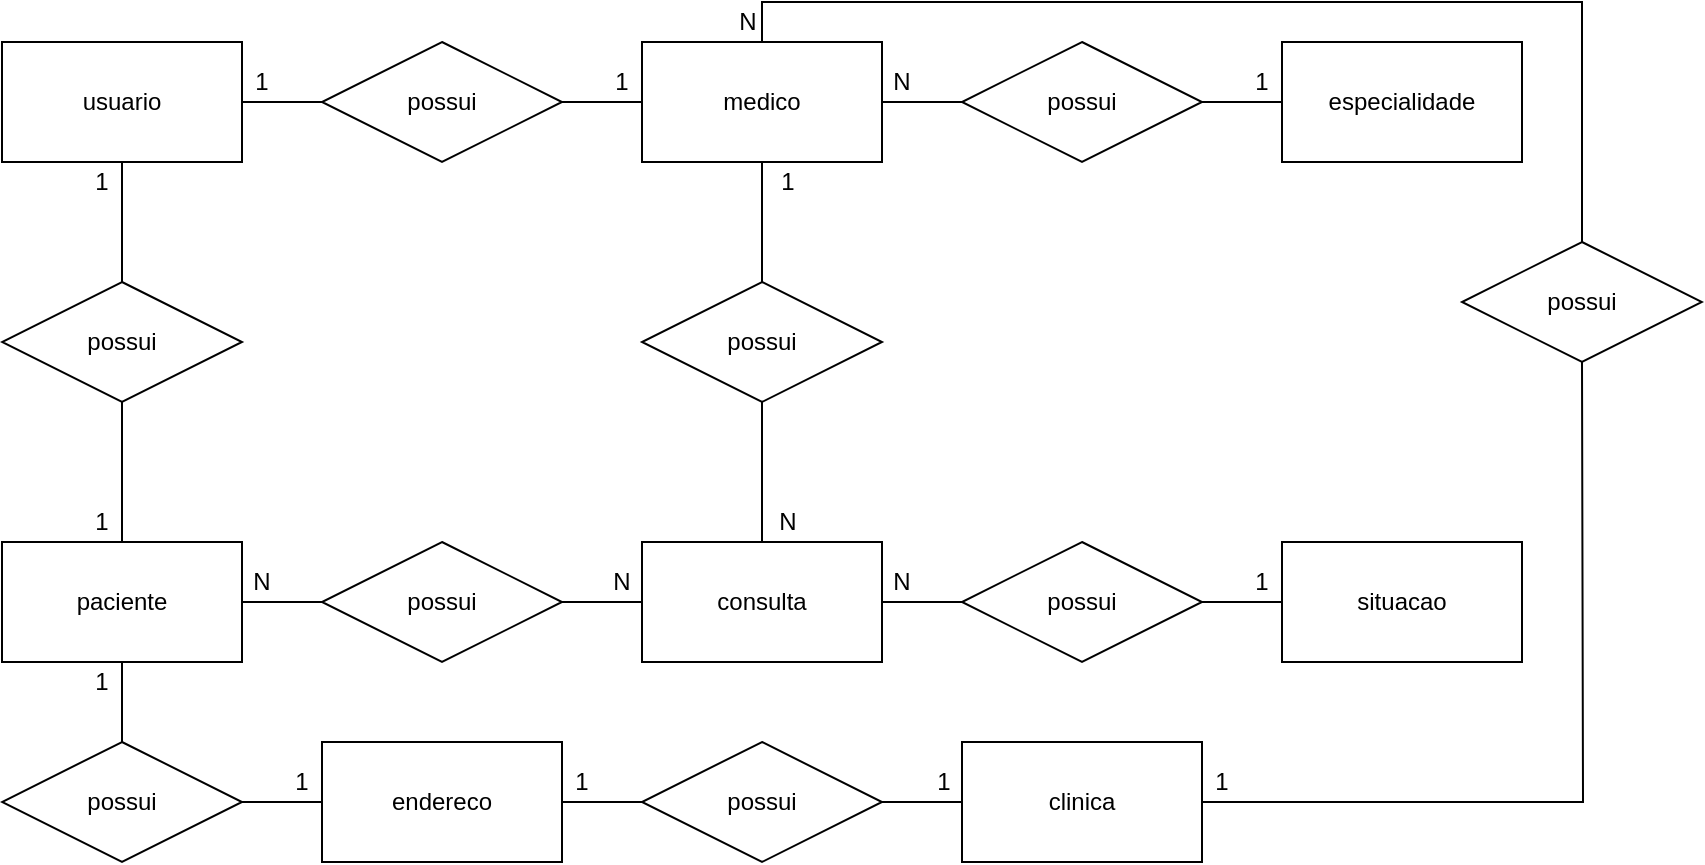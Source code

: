 <mxfile version="14.9.8" type="device" pages="2"><diagram id="BdHRt8tiqaSq82z8OTtS" name="Conceitual"><mxGraphModel dx="1221" dy="681" grid="1" gridSize="10" guides="1" tooltips="1" connect="1" arrows="1" fold="1" page="1" pageScale="1" pageWidth="827" pageHeight="1169" math="0" shadow="0"><root><mxCell id="0"/><mxCell id="1" parent="0"/><mxCell id="nznmv7a3HYl5g6rmiwbS-4" style="edgeStyle=orthogonalEdgeStyle;rounded=0;orthogonalLoop=1;jettySize=auto;html=1;endArrow=none;endFill=0;" parent="1" source="nznmv7a3HYl5g6rmiwbS-1" target="nznmv7a3HYl5g6rmiwbS-2" edge="1"><mxGeometry relative="1" as="geometry"/></mxCell><mxCell id="HreTw3lYJ0Kv7qLAwP5N-6" style="edgeStyle=orthogonalEdgeStyle;rounded=0;orthogonalLoop=1;jettySize=auto;html=1;endArrow=none;endFill=0;" edge="1" parent="1" source="nznmv7a3HYl5g6rmiwbS-1" target="HreTw3lYJ0Kv7qLAwP5N-4"><mxGeometry relative="1" as="geometry"/></mxCell><mxCell id="nznmv7a3HYl5g6rmiwbS-1" value="usuario" style="rounded=0;whiteSpace=wrap;html=1;" parent="1" vertex="1"><mxGeometry x="40" y="110" width="120" height="60" as="geometry"/></mxCell><mxCell id="nznmv7a3HYl5g6rmiwbS-5" style="edgeStyle=orthogonalEdgeStyle;rounded=0;orthogonalLoop=1;jettySize=auto;html=1;endArrow=none;endFill=0;" parent="1" source="nznmv7a3HYl5g6rmiwbS-2" target="nznmv7a3HYl5g6rmiwbS-3" edge="1"><mxGeometry relative="1" as="geometry"><Array as="points"><mxPoint x="100" y="390"/></Array></mxGeometry></mxCell><mxCell id="nznmv7a3HYl5g6rmiwbS-2" value="possui" style="shape=rhombus;perimeter=rhombusPerimeter;whiteSpace=wrap;html=1;align=center;" parent="1" vertex="1"><mxGeometry x="40" y="230" width="120" height="60" as="geometry"/></mxCell><mxCell id="HreTw3lYJ0Kv7qLAwP5N-9" style="edgeStyle=orthogonalEdgeStyle;rounded=0;orthogonalLoop=1;jettySize=auto;html=1;endArrow=none;endFill=0;" edge="1" parent="1" source="nznmv7a3HYl5g6rmiwbS-3" target="HreTw3lYJ0Kv7qLAwP5N-7"><mxGeometry relative="1" as="geometry"/></mxCell><mxCell id="HreTw3lYJ0Kv7qLAwP5N-16" style="edgeStyle=orthogonalEdgeStyle;rounded=0;orthogonalLoop=1;jettySize=auto;html=1;endArrow=none;endFill=0;" edge="1" parent="1" source="nznmv7a3HYl5g6rmiwbS-3" target="HreTw3lYJ0Kv7qLAwP5N-15"><mxGeometry relative="1" as="geometry"/></mxCell><mxCell id="nznmv7a3HYl5g6rmiwbS-3" value="&lt;font style=&quot;vertical-align: inherit&quot;&gt;&lt;font style=&quot;vertical-align: inherit&quot;&gt;paciente&lt;/font&gt;&lt;/font&gt;" style="rounded=0;whiteSpace=wrap;html=1;" parent="1" vertex="1"><mxGeometry x="40" y="360" width="120" height="60" as="geometry"/></mxCell><mxCell id="HreTw3lYJ0Kv7qLAwP5N-3" style="edgeStyle=orthogonalEdgeStyle;rounded=0;orthogonalLoop=1;jettySize=auto;html=1;endArrow=none;endFill=0;" edge="1" source="HreTw3lYJ0Kv7qLAwP5N-4" target="HreTw3lYJ0Kv7qLAwP5N-5" parent="1"><mxGeometry relative="1" as="geometry"/></mxCell><mxCell id="HreTw3lYJ0Kv7qLAwP5N-4" value="possui" style="shape=rhombus;perimeter=rhombusPerimeter;whiteSpace=wrap;html=1;align=center;" vertex="1" parent="1"><mxGeometry x="200" y="110" width="120" height="60" as="geometry"/></mxCell><mxCell id="HreTw3lYJ0Kv7qLAwP5N-21" style="edgeStyle=orthogonalEdgeStyle;rounded=0;orthogonalLoop=1;jettySize=auto;html=1;exitX=1;exitY=0.5;exitDx=0;exitDy=0;endArrow=none;endFill=0;" edge="1" parent="1" source="HreTw3lYJ0Kv7qLAwP5N-5" target="HreTw3lYJ0Kv7qLAwP5N-19"><mxGeometry relative="1" as="geometry"/></mxCell><mxCell id="HreTw3lYJ0Kv7qLAwP5N-27" style="edgeStyle=orthogonalEdgeStyle;rounded=0;orthogonalLoop=1;jettySize=auto;html=1;endArrow=none;endFill=0;" edge="1" parent="1" source="HreTw3lYJ0Kv7qLAwP5N-5" target="HreTw3lYJ0Kv7qLAwP5N-26"><mxGeometry relative="1" as="geometry"/></mxCell><mxCell id="HreTw3lYJ0Kv7qLAwP5N-5" value="&lt;font style=&quot;vertical-align: inherit&quot;&gt;&lt;font style=&quot;vertical-align: inherit&quot;&gt;&lt;font style=&quot;vertical-align: inherit&quot;&gt;&lt;font style=&quot;vertical-align: inherit&quot;&gt;medico&lt;/font&gt;&lt;/font&gt;&lt;/font&gt;&lt;/font&gt;" style="rounded=0;whiteSpace=wrap;html=1;" vertex="1" parent="1"><mxGeometry x="360" y="110" width="120" height="60" as="geometry"/></mxCell><mxCell id="HreTw3lYJ0Kv7qLAwP5N-33" style="edgeStyle=orthogonalEdgeStyle;rounded=0;orthogonalLoop=1;jettySize=auto;html=1;endArrow=none;endFill=0;" edge="1" parent="1" source="HreTw3lYJ0Kv7qLAwP5N-7" target="HreTw3lYJ0Kv7qLAwP5N-8"><mxGeometry relative="1" as="geometry"/></mxCell><mxCell id="HreTw3lYJ0Kv7qLAwP5N-7" value="possui" style="shape=rhombus;perimeter=rhombusPerimeter;whiteSpace=wrap;html=1;align=center;" vertex="1" parent="1"><mxGeometry x="40" y="460" width="120" height="60" as="geometry"/></mxCell><mxCell id="HreTw3lYJ0Kv7qLAwP5N-14" style="edgeStyle=orthogonalEdgeStyle;rounded=0;orthogonalLoop=1;jettySize=auto;html=1;entryX=0.5;entryY=0;entryDx=0;entryDy=0;endArrow=none;endFill=0;" edge="1" parent="1" source="HreTw3lYJ0Kv7qLAwP5N-8" target="HreTw3lYJ0Kv7qLAwP5N-12"><mxGeometry relative="1" as="geometry"><Array as="points"><mxPoint x="420" y="490"/></Array></mxGeometry></mxCell><mxCell id="HreTw3lYJ0Kv7qLAwP5N-8" value="&lt;font style=&quot;vertical-align: inherit&quot;&gt;&lt;font style=&quot;vertical-align: inherit&quot;&gt;&lt;font style=&quot;vertical-align: inherit&quot;&gt;&lt;font style=&quot;vertical-align: inherit&quot;&gt;endereco&lt;/font&gt;&lt;/font&gt;&lt;/font&gt;&lt;/font&gt;" style="rounded=0;whiteSpace=wrap;html=1;" vertex="1" parent="1"><mxGeometry x="200" y="460" width="120" height="60" as="geometry"/></mxCell><mxCell id="HreTw3lYJ0Kv7qLAwP5N-34" style="edgeStyle=orthogonalEdgeStyle;rounded=0;orthogonalLoop=1;jettySize=auto;html=1;endArrow=none;endFill=0;" edge="1" parent="1" source="HreTw3lYJ0Kv7qLAwP5N-12" target="HreTw3lYJ0Kv7qLAwP5N-13"><mxGeometry relative="1" as="geometry"/></mxCell><mxCell id="HreTw3lYJ0Kv7qLAwP5N-12" value="possui" style="shape=rhombus;perimeter=rhombusPerimeter;whiteSpace=wrap;html=1;align=center;" vertex="1" parent="1"><mxGeometry x="360" y="460" width="120" height="60" as="geometry"/></mxCell><mxCell id="HreTw3lYJ0Kv7qLAwP5N-35" style="edgeStyle=orthogonalEdgeStyle;rounded=0;orthogonalLoop=1;jettySize=auto;html=1;endArrow=none;endFill=0;" edge="1" parent="1" source="HreTw3lYJ0Kv7qLAwP5N-13"><mxGeometry relative="1" as="geometry"><mxPoint x="830" y="270" as="targetPoint"/></mxGeometry></mxCell><mxCell id="HreTw3lYJ0Kv7qLAwP5N-13" value="&lt;font style=&quot;vertical-align: inherit&quot;&gt;&lt;font style=&quot;vertical-align: inherit&quot;&gt;&lt;font style=&quot;vertical-align: inherit&quot;&gt;&lt;font style=&quot;vertical-align: inherit&quot;&gt;&lt;font style=&quot;vertical-align: inherit&quot;&gt;&lt;font style=&quot;vertical-align: inherit&quot;&gt;clinica&lt;/font&gt;&lt;/font&gt;&lt;/font&gt;&lt;/font&gt;&lt;/font&gt;&lt;/font&gt;" style="rounded=0;whiteSpace=wrap;html=1;" vertex="1" parent="1"><mxGeometry x="520" y="460" width="120" height="60" as="geometry"/></mxCell><mxCell id="HreTw3lYJ0Kv7qLAwP5N-18" style="edgeStyle=orthogonalEdgeStyle;rounded=0;orthogonalLoop=1;jettySize=auto;html=1;endArrow=none;endFill=0;" edge="1" parent="1" source="HreTw3lYJ0Kv7qLAwP5N-15" target="HreTw3lYJ0Kv7qLAwP5N-17"><mxGeometry relative="1" as="geometry"/></mxCell><mxCell id="HreTw3lYJ0Kv7qLAwP5N-15" value="possui" style="shape=rhombus;perimeter=rhombusPerimeter;whiteSpace=wrap;html=1;align=center;" vertex="1" parent="1"><mxGeometry x="200" y="360" width="120" height="60" as="geometry"/></mxCell><mxCell id="HreTw3lYJ0Kv7qLAwP5N-31" style="edgeStyle=orthogonalEdgeStyle;rounded=0;orthogonalLoop=1;jettySize=auto;html=1;endArrow=none;endFill=0;" edge="1" parent="1" source="HreTw3lYJ0Kv7qLAwP5N-17" target="HreTw3lYJ0Kv7qLAwP5N-29"><mxGeometry relative="1" as="geometry"/></mxCell><mxCell id="HreTw3lYJ0Kv7qLAwP5N-17" value="&lt;font style=&quot;vertical-align: inherit&quot;&gt;&lt;font style=&quot;vertical-align: inherit&quot;&gt;&lt;font style=&quot;vertical-align: inherit&quot;&gt;&lt;font style=&quot;vertical-align: inherit&quot;&gt;consulta&lt;/font&gt;&lt;/font&gt;&lt;/font&gt;&lt;/font&gt;" style="rounded=0;whiteSpace=wrap;html=1;" vertex="1" parent="1"><mxGeometry x="360" y="360" width="120" height="60" as="geometry"/></mxCell><mxCell id="HreTw3lYJ0Kv7qLAwP5N-22" style="edgeStyle=orthogonalEdgeStyle;rounded=0;orthogonalLoop=1;jettySize=auto;html=1;endArrow=none;endFill=0;" edge="1" parent="1" source="HreTw3lYJ0Kv7qLAwP5N-19" target="HreTw3lYJ0Kv7qLAwP5N-20"><mxGeometry relative="1" as="geometry"/></mxCell><mxCell id="HreTw3lYJ0Kv7qLAwP5N-19" value="possui" style="shape=rhombus;perimeter=rhombusPerimeter;whiteSpace=wrap;html=1;align=center;" vertex="1" parent="1"><mxGeometry x="520" y="110" width="120" height="60" as="geometry"/></mxCell><mxCell id="HreTw3lYJ0Kv7qLAwP5N-20" value="&lt;font style=&quot;vertical-align: inherit&quot;&gt;&lt;font style=&quot;vertical-align: inherit&quot;&gt;&lt;font style=&quot;vertical-align: inherit&quot;&gt;&lt;font style=&quot;vertical-align: inherit&quot;&gt;especialidade&lt;/font&gt;&lt;/font&gt;&lt;/font&gt;&lt;/font&gt;" style="rounded=0;whiteSpace=wrap;html=1;" vertex="1" parent="1"><mxGeometry x="680" y="110" width="120" height="60" as="geometry"/></mxCell><mxCell id="HreTw3lYJ0Kv7qLAwP5N-28" style="edgeStyle=orthogonalEdgeStyle;rounded=0;orthogonalLoop=1;jettySize=auto;html=1;endArrow=none;endFill=0;" edge="1" parent="1" source="HreTw3lYJ0Kv7qLAwP5N-26" target="HreTw3lYJ0Kv7qLAwP5N-17"><mxGeometry relative="1" as="geometry"/></mxCell><mxCell id="HreTw3lYJ0Kv7qLAwP5N-26" value="possui" style="shape=rhombus;perimeter=rhombusPerimeter;whiteSpace=wrap;html=1;align=center;" vertex="1" parent="1"><mxGeometry x="360" y="230" width="120" height="60" as="geometry"/></mxCell><mxCell id="HreTw3lYJ0Kv7qLAwP5N-32" style="edgeStyle=orthogonalEdgeStyle;rounded=0;orthogonalLoop=1;jettySize=auto;html=1;endArrow=none;endFill=0;" edge="1" parent="1" source="HreTw3lYJ0Kv7qLAwP5N-29" target="HreTw3lYJ0Kv7qLAwP5N-30"><mxGeometry relative="1" as="geometry"/></mxCell><mxCell id="HreTw3lYJ0Kv7qLAwP5N-29" value="possui" style="shape=rhombus;perimeter=rhombusPerimeter;whiteSpace=wrap;html=1;align=center;" vertex="1" parent="1"><mxGeometry x="520" y="360" width="120" height="60" as="geometry"/></mxCell><mxCell id="HreTw3lYJ0Kv7qLAwP5N-30" value="&lt;font style=&quot;vertical-align: inherit&quot;&gt;&lt;font style=&quot;vertical-align: inherit&quot;&gt;&lt;font style=&quot;vertical-align: inherit&quot;&gt;&lt;font style=&quot;vertical-align: inherit&quot;&gt;situacao&lt;/font&gt;&lt;/font&gt;&lt;/font&gt;&lt;/font&gt;" style="rounded=0;whiteSpace=wrap;html=1;" vertex="1" parent="1"><mxGeometry x="680" y="360" width="120" height="60" as="geometry"/></mxCell><mxCell id="HreTw3lYJ0Kv7qLAwP5N-37" style="edgeStyle=orthogonalEdgeStyle;rounded=0;orthogonalLoop=1;jettySize=auto;html=1;entryX=0.5;entryY=0;entryDx=0;entryDy=0;endArrow=none;endFill=0;" edge="1" parent="1" source="HreTw3lYJ0Kv7qLAwP5N-36" target="HreTw3lYJ0Kv7qLAwP5N-5"><mxGeometry relative="1" as="geometry"><Array as="points"><mxPoint x="830" y="90"/><mxPoint x="420" y="90"/></Array></mxGeometry></mxCell><mxCell id="HreTw3lYJ0Kv7qLAwP5N-36" value="possui" style="shape=rhombus;perimeter=rhombusPerimeter;whiteSpace=wrap;html=1;align=center;" vertex="1" parent="1"><mxGeometry x="770" y="210" width="120" height="60" as="geometry"/></mxCell><mxCell id="Y9JZSXuCZHhITZJwtHv--1" value="1" style="text;html=1;strokeColor=none;fillColor=none;align=center;verticalAlign=middle;whiteSpace=wrap;rounded=0;" vertex="1" parent="1"><mxGeometry x="150" y="120" width="40" height="20" as="geometry"/></mxCell><mxCell id="Y9JZSXuCZHhITZJwtHv--2" value="1" style="text;html=1;strokeColor=none;fillColor=none;align=center;verticalAlign=middle;whiteSpace=wrap;rounded=0;" vertex="1" parent="1"><mxGeometry x="330" y="120" width="40" height="20" as="geometry"/></mxCell><mxCell id="Y9JZSXuCZHhITZJwtHv--3" value="1" style="text;html=1;strokeColor=none;fillColor=none;align=center;verticalAlign=middle;whiteSpace=wrap;rounded=0;" vertex="1" parent="1"><mxGeometry x="70" y="170" width="40" height="20" as="geometry"/></mxCell><mxCell id="Y9JZSXuCZHhITZJwtHv--4" value="1" style="text;html=1;strokeColor=none;fillColor=none;align=center;verticalAlign=middle;whiteSpace=wrap;rounded=0;" vertex="1" parent="1"><mxGeometry x="70" y="340" width="40" height="20" as="geometry"/></mxCell><mxCell id="Y9JZSXuCZHhITZJwtHv--5" value="1" style="text;html=1;strokeColor=none;fillColor=none;align=center;verticalAlign=middle;whiteSpace=wrap;rounded=0;" vertex="1" parent="1"><mxGeometry x="70" y="420" width="40" height="20" as="geometry"/></mxCell><mxCell id="Y9JZSXuCZHhITZJwtHv--6" value="1" style="text;html=1;strokeColor=none;fillColor=none;align=center;verticalAlign=middle;whiteSpace=wrap;rounded=0;" vertex="1" parent="1"><mxGeometry x="170" y="470" width="40" height="20" as="geometry"/></mxCell><mxCell id="Y9JZSXuCZHhITZJwtHv--7" value="1" style="text;html=1;strokeColor=none;fillColor=none;align=center;verticalAlign=middle;whiteSpace=wrap;rounded=0;" vertex="1" parent="1"><mxGeometry x="491" y="470" width="40" height="20" as="geometry"/></mxCell><mxCell id="Y9JZSXuCZHhITZJwtHv--8" value="N" style="text;html=1;strokeColor=none;fillColor=none;align=center;verticalAlign=middle;whiteSpace=wrap;rounded=0;" vertex="1" parent="1"><mxGeometry x="150" y="370" width="40" height="20" as="geometry"/></mxCell><mxCell id="Y9JZSXuCZHhITZJwtHv--10" value="N" style="text;html=1;strokeColor=none;fillColor=none;align=center;verticalAlign=middle;whiteSpace=wrap;rounded=0;" vertex="1" parent="1"><mxGeometry x="330" y="370" width="40" height="20" as="geometry"/></mxCell><mxCell id="Y9JZSXuCZHhITZJwtHv--11" value="N" style="text;html=1;strokeColor=none;fillColor=none;align=center;verticalAlign=middle;whiteSpace=wrap;rounded=0;" vertex="1" parent="1"><mxGeometry x="470" y="370" width="40" height="20" as="geometry"/></mxCell><mxCell id="Y9JZSXuCZHhITZJwtHv--12" value="1" style="text;html=1;strokeColor=none;fillColor=none;align=center;verticalAlign=middle;whiteSpace=wrap;rounded=0;" vertex="1" parent="1"><mxGeometry x="650" y="370" width="40" height="20" as="geometry"/></mxCell><mxCell id="Y9JZSXuCZHhITZJwtHv--13" value="1" style="text;html=1;strokeColor=none;fillColor=none;align=center;verticalAlign=middle;whiteSpace=wrap;rounded=0;" vertex="1" parent="1"><mxGeometry x="310" y="470" width="40" height="20" as="geometry"/></mxCell><mxCell id="Y9JZSXuCZHhITZJwtHv--14" value="N" style="text;html=1;strokeColor=none;fillColor=none;align=center;verticalAlign=middle;whiteSpace=wrap;rounded=0;" vertex="1" parent="1"><mxGeometry x="413" y="340" width="40" height="20" as="geometry"/></mxCell><mxCell id="Y9JZSXuCZHhITZJwtHv--15" value="1" style="text;html=1;strokeColor=none;fillColor=none;align=center;verticalAlign=middle;whiteSpace=wrap;rounded=0;" vertex="1" parent="1"><mxGeometry x="413" y="170" width="40" height="20" as="geometry"/></mxCell><mxCell id="Y9JZSXuCZHhITZJwtHv--16" value="1" style="text;html=1;strokeColor=none;fillColor=none;align=center;verticalAlign=middle;whiteSpace=wrap;rounded=0;" vertex="1" parent="1"><mxGeometry x="630" y="470" width="40" height="20" as="geometry"/></mxCell><mxCell id="Y9JZSXuCZHhITZJwtHv--17" value="N" style="text;html=1;strokeColor=none;fillColor=none;align=center;verticalAlign=middle;whiteSpace=wrap;rounded=0;" vertex="1" parent="1"><mxGeometry x="393" y="90" width="40" height="20" as="geometry"/></mxCell><mxCell id="Y9JZSXuCZHhITZJwtHv--18" value="N" style="text;html=1;strokeColor=none;fillColor=none;align=center;verticalAlign=middle;whiteSpace=wrap;rounded=0;" vertex="1" parent="1"><mxGeometry x="470" y="120" width="40" height="20" as="geometry"/></mxCell><mxCell id="Y9JZSXuCZHhITZJwtHv--19" value="1" style="text;html=1;strokeColor=none;fillColor=none;align=center;verticalAlign=middle;whiteSpace=wrap;rounded=0;" vertex="1" parent="1"><mxGeometry x="650" y="120" width="40" height="20" as="geometry"/></mxCell></root></mxGraphModel></diagram><diagram id="FwV74VoimgB7hTKNI-DD" name="Lógico"><mxGraphModel dx="1221" dy="681" grid="1" gridSize="10" guides="1" tooltips="1" connect="1" arrows="1" fold="1" page="1" pageScale="1" pageWidth="827" pageHeight="1169" math="0" shadow="0"><root><mxCell id="puYe__VD2ksTX38U7qo8-0"/><mxCell id="puYe__VD2ksTX38U7qo8-1" parent="puYe__VD2ksTX38U7qo8-0"/><mxCell id="puYe__VD2ksTX38U7qo8-2" value="TipoUsuario" style="shape=table;startSize=30;container=1;collapsible=1;childLayout=tableLayout;fixedRows=1;rowLines=0;fontStyle=1;align=center;resizeLast=1;" vertex="1" parent="puYe__VD2ksTX38U7qo8-1"><mxGeometry x="40" y="40" width="180" height="100" as="geometry"/></mxCell><mxCell id="puYe__VD2ksTX38U7qo8-3" value="" style="shape=partialRectangle;collapsible=0;dropTarget=0;pointerEvents=0;fillColor=none;top=0;left=0;bottom=1;right=0;points=[[0,0.5],[1,0.5]];portConstraint=eastwest;" vertex="1" parent="puYe__VD2ksTX38U7qo8-2"><mxGeometry y="30" width="180" height="30" as="geometry"/></mxCell><mxCell id="puYe__VD2ksTX38U7qo8-4" value="PK" style="shape=partialRectangle;connectable=0;fillColor=none;top=0;left=0;bottom=0;right=0;fontStyle=1;overflow=hidden;" vertex="1" parent="puYe__VD2ksTX38U7qo8-3"><mxGeometry width="30" height="30" as="geometry"/></mxCell><mxCell id="puYe__VD2ksTX38U7qo8-5" value="idTipoUsuario" style="shape=partialRectangle;connectable=0;fillColor=none;top=0;left=0;bottom=0;right=0;align=left;spacingLeft=6;fontStyle=5;overflow=hidden;" vertex="1" parent="puYe__VD2ksTX38U7qo8-3"><mxGeometry x="30" width="150" height="30" as="geometry"/></mxCell><mxCell id="puYe__VD2ksTX38U7qo8-6" value="" style="shape=partialRectangle;collapsible=0;dropTarget=0;pointerEvents=0;fillColor=none;top=0;left=0;bottom=0;right=0;points=[[0,0.5],[1,0.5]];portConstraint=eastwest;" vertex="1" parent="puYe__VD2ksTX38U7qo8-2"><mxGeometry y="60" width="180" height="30" as="geometry"/></mxCell><mxCell id="puYe__VD2ksTX38U7qo8-7" value="" style="shape=partialRectangle;connectable=0;fillColor=none;top=0;left=0;bottom=0;right=0;editable=1;overflow=hidden;" vertex="1" parent="puYe__VD2ksTX38U7qo8-6"><mxGeometry width="30" height="30" as="geometry"/></mxCell><mxCell id="puYe__VD2ksTX38U7qo8-8" value="nomeTipoUsuario" style="shape=partialRectangle;connectable=0;fillColor=none;top=0;left=0;bottom=0;right=0;align=left;spacingLeft=6;overflow=hidden;" vertex="1" parent="puYe__VD2ksTX38U7qo8-6"><mxGeometry x="30" width="150" height="30" as="geometry"/></mxCell><mxCell id="puYe__VD2ksTX38U7qo8-15" value="Usuario" style="shape=table;startSize=30;container=1;collapsible=1;childLayout=tableLayout;fixedRows=1;rowLines=0;fontStyle=1;align=center;resizeLast=1;" vertex="1" parent="puYe__VD2ksTX38U7qo8-1"><mxGeometry x="40" y="180" width="180" height="190" as="geometry"/></mxCell><mxCell id="puYe__VD2ksTX38U7qo8-16" value="" style="shape=partialRectangle;collapsible=0;dropTarget=0;pointerEvents=0;fillColor=none;top=0;left=0;bottom=0;right=0;points=[[0,0.5],[1,0.5]];portConstraint=eastwest;" vertex="1" parent="puYe__VD2ksTX38U7qo8-15"><mxGeometry y="30" width="180" height="30" as="geometry"/></mxCell><mxCell id="puYe__VD2ksTX38U7qo8-17" value="PK" style="shape=partialRectangle;connectable=0;fillColor=none;top=0;left=0;bottom=0;right=0;fontStyle=1;overflow=hidden;" vertex="1" parent="puYe__VD2ksTX38U7qo8-16"><mxGeometry width="60" height="30" as="geometry"/></mxCell><mxCell id="puYe__VD2ksTX38U7qo8-18" value="idUsuario" style="shape=partialRectangle;connectable=0;fillColor=none;top=0;left=0;bottom=0;right=0;align=left;spacingLeft=6;fontStyle=5;overflow=hidden;" vertex="1" parent="puYe__VD2ksTX38U7qo8-16"><mxGeometry x="60" width="120" height="30" as="geometry"/></mxCell><mxCell id="puYe__VD2ksTX38U7qo8-19" value="" style="shape=partialRectangle;collapsible=0;dropTarget=0;pointerEvents=0;fillColor=none;top=0;left=0;bottom=1;right=0;points=[[0,0.5],[1,0.5]];portConstraint=eastwest;" vertex="1" parent="puYe__VD2ksTX38U7qo8-15"><mxGeometry y="60" width="180" height="30" as="geometry"/></mxCell><mxCell id="puYe__VD2ksTX38U7qo8-20" value="FK" style="shape=partialRectangle;connectable=0;fillColor=none;top=0;left=0;bottom=0;right=0;fontStyle=1;overflow=hidden;" vertex="1" parent="puYe__VD2ksTX38U7qo8-19"><mxGeometry width="60" height="30" as="geometry"/></mxCell><mxCell id="puYe__VD2ksTX38U7qo8-21" value="idTipoUsuario" style="shape=partialRectangle;connectable=0;fillColor=none;top=0;left=0;bottom=0;right=0;align=left;spacingLeft=6;fontStyle=5;overflow=hidden;" vertex="1" parent="puYe__VD2ksTX38U7qo8-19"><mxGeometry x="60" width="120" height="30" as="geometry"/></mxCell><mxCell id="H1bVVuaoWGupbliPtdno-0" value="" style="shape=partialRectangle;collapsible=0;dropTarget=0;pointerEvents=0;fillColor=none;top=0;left=0;bottom=0;right=0;points=[[0,0.5],[1,0.5]];portConstraint=eastwest;" vertex="1" parent="puYe__VD2ksTX38U7qo8-15"><mxGeometry y="90" width="180" height="30" as="geometry"/></mxCell><mxCell id="H1bVVuaoWGupbliPtdno-1" value="" style="shape=partialRectangle;connectable=0;fillColor=none;top=0;left=0;bottom=0;right=0;editable=1;overflow=hidden;" vertex="1" parent="H1bVVuaoWGupbliPtdno-0"><mxGeometry width="60" height="30" as="geometry"/></mxCell><mxCell id="H1bVVuaoWGupbliPtdno-2" value="nomeUsuario" style="shape=partialRectangle;connectable=0;fillColor=none;top=0;left=0;bottom=0;right=0;align=left;spacingLeft=6;overflow=hidden;" vertex="1" parent="H1bVVuaoWGupbliPtdno-0"><mxGeometry x="60" width="120" height="30" as="geometry"/></mxCell><mxCell id="puYe__VD2ksTX38U7qo8-22" value="" style="shape=partialRectangle;collapsible=0;dropTarget=0;pointerEvents=0;fillColor=none;top=0;left=0;bottom=0;right=0;points=[[0,0.5],[1,0.5]];portConstraint=eastwest;" vertex="1" parent="puYe__VD2ksTX38U7qo8-15"><mxGeometry y="120" width="180" height="30" as="geometry"/></mxCell><mxCell id="puYe__VD2ksTX38U7qo8-23" value="" style="shape=partialRectangle;connectable=0;fillColor=none;top=0;left=0;bottom=0;right=0;editable=1;overflow=hidden;" vertex="1" parent="puYe__VD2ksTX38U7qo8-22"><mxGeometry width="60" height="30" as="geometry"/></mxCell><mxCell id="puYe__VD2ksTX38U7qo8-24" value="email" style="shape=partialRectangle;connectable=0;fillColor=none;top=0;left=0;bottom=0;right=0;align=left;spacingLeft=6;overflow=hidden;" vertex="1" parent="puYe__VD2ksTX38U7qo8-22"><mxGeometry x="60" width="120" height="30" as="geometry"/></mxCell><mxCell id="puYe__VD2ksTX38U7qo8-25" value="" style="shape=partialRectangle;collapsible=0;dropTarget=0;pointerEvents=0;fillColor=none;top=0;left=0;bottom=0;right=0;points=[[0,0.5],[1,0.5]];portConstraint=eastwest;" vertex="1" parent="puYe__VD2ksTX38U7qo8-15"><mxGeometry y="150" width="180" height="30" as="geometry"/></mxCell><mxCell id="puYe__VD2ksTX38U7qo8-26" value="" style="shape=partialRectangle;connectable=0;fillColor=none;top=0;left=0;bottom=0;right=0;editable=1;overflow=hidden;" vertex="1" parent="puYe__VD2ksTX38U7qo8-25"><mxGeometry width="60" height="30" as="geometry"/></mxCell><mxCell id="puYe__VD2ksTX38U7qo8-27" value="senha" style="shape=partialRectangle;connectable=0;fillColor=none;top=0;left=0;bottom=0;right=0;align=left;spacingLeft=6;overflow=hidden;" vertex="1" parent="puYe__VD2ksTX38U7qo8-25"><mxGeometry x="60" width="120" height="30" as="geometry"/></mxCell><mxCell id="puYe__VD2ksTX38U7qo8-28" value="Paciente" style="shape=table;startSize=30;container=1;collapsible=1;childLayout=tableLayout;fixedRows=1;rowLines=0;fontStyle=1;align=center;resizeLast=1;" vertex="1" parent="puYe__VD2ksTX38U7qo8-1"><mxGeometry x="40" y="380" width="180" height="280" as="geometry"/></mxCell><mxCell id="puYe__VD2ksTX38U7qo8-29" value="" style="shape=partialRectangle;collapsible=0;dropTarget=0;pointerEvents=0;fillColor=none;top=0;left=0;bottom=0;right=0;points=[[0,0.5],[1,0.5]];portConstraint=eastwest;" vertex="1" parent="puYe__VD2ksTX38U7qo8-28"><mxGeometry y="30" width="180" height="30" as="geometry"/></mxCell><mxCell id="puYe__VD2ksTX38U7qo8-30" value="PK" style="shape=partialRectangle;connectable=0;fillColor=none;top=0;left=0;bottom=0;right=0;fontStyle=1;overflow=hidden;" vertex="1" parent="puYe__VD2ksTX38U7qo8-29"><mxGeometry width="60" height="30" as="geometry"/></mxCell><mxCell id="puYe__VD2ksTX38U7qo8-31" value="idPaciente" style="shape=partialRectangle;connectable=0;fillColor=none;top=0;left=0;bottom=0;right=0;align=left;spacingLeft=6;fontStyle=5;overflow=hidden;" vertex="1" parent="puYe__VD2ksTX38U7qo8-29"><mxGeometry x="60" width="120" height="30" as="geometry"/></mxCell><mxCell id="3RMGaqv9KNQ34c_6noq7-11" value="" style="shape=partialRectangle;collapsible=0;dropTarget=0;pointerEvents=0;fillColor=none;top=0;left=0;bottom=0;right=0;points=[[0,0.5],[1,0.5]];portConstraint=eastwest;" vertex="1" parent="puYe__VD2ksTX38U7qo8-28"><mxGeometry y="60" width="180" height="30" as="geometry"/></mxCell><mxCell id="3RMGaqv9KNQ34c_6noq7-12" value="FK" style="shape=partialRectangle;connectable=0;fillColor=none;top=0;left=0;bottom=0;right=0;fontStyle=1;overflow=hidden;" vertex="1" parent="3RMGaqv9KNQ34c_6noq7-11"><mxGeometry width="60" height="30" as="geometry"/></mxCell><mxCell id="3RMGaqv9KNQ34c_6noq7-13" value="idUsuario" style="shape=partialRectangle;connectable=0;fillColor=none;top=0;left=0;bottom=0;right=0;align=left;spacingLeft=6;fontStyle=5;overflow=hidden;" vertex="1" parent="3RMGaqv9KNQ34c_6noq7-11"><mxGeometry x="60" width="120" height="30" as="geometry"/></mxCell><mxCell id="puYe__VD2ksTX38U7qo8-32" value="" style="shape=partialRectangle;collapsible=0;dropTarget=0;pointerEvents=0;fillColor=none;top=0;left=0;bottom=1;right=0;points=[[0,0.5],[1,0.5]];portConstraint=eastwest;" vertex="1" parent="puYe__VD2ksTX38U7qo8-28"><mxGeometry y="90" width="180" height="30" as="geometry"/></mxCell><mxCell id="puYe__VD2ksTX38U7qo8-33" value="FK" style="shape=partialRectangle;connectable=0;fillColor=none;top=0;left=0;bottom=0;right=0;fontStyle=1;overflow=hidden;" vertex="1" parent="puYe__VD2ksTX38U7qo8-32"><mxGeometry width="60" height="30" as="geometry"/></mxCell><mxCell id="puYe__VD2ksTX38U7qo8-34" value="idEndereco" style="shape=partialRectangle;connectable=0;fillColor=none;top=0;left=0;bottom=0;right=0;align=left;spacingLeft=6;fontStyle=5;overflow=hidden;" vertex="1" parent="puYe__VD2ksTX38U7qo8-32"><mxGeometry x="60" width="120" height="30" as="geometry"/></mxCell><mxCell id="puYe__VD2ksTX38U7qo8-35" value="" style="shape=partialRectangle;collapsible=0;dropTarget=0;pointerEvents=0;fillColor=none;top=0;left=0;bottom=0;right=0;points=[[0,0.5],[1,0.5]];portConstraint=eastwest;" vertex="1" parent="puYe__VD2ksTX38U7qo8-28"><mxGeometry y="120" width="180" height="30" as="geometry"/></mxCell><mxCell id="puYe__VD2ksTX38U7qo8-36" value="" style="shape=partialRectangle;connectable=0;fillColor=none;top=0;left=0;bottom=0;right=0;editable=1;overflow=hidden;" vertex="1" parent="puYe__VD2ksTX38U7qo8-35"><mxGeometry width="60" height="30" as="geometry"/></mxCell><mxCell id="puYe__VD2ksTX38U7qo8-37" value="nomePaciente" style="shape=partialRectangle;connectable=0;fillColor=none;top=0;left=0;bottom=0;right=0;align=left;spacingLeft=6;overflow=hidden;" vertex="1" parent="puYe__VD2ksTX38U7qo8-35"><mxGeometry x="60" width="120" height="30" as="geometry"/></mxCell><mxCell id="puYe__VD2ksTX38U7qo8-38" value="" style="shape=partialRectangle;collapsible=0;dropTarget=0;pointerEvents=0;fillColor=none;top=0;left=0;bottom=0;right=0;points=[[0,0.5],[1,0.5]];portConstraint=eastwest;" vertex="1" parent="puYe__VD2ksTX38U7qo8-28"><mxGeometry y="150" width="180" height="30" as="geometry"/></mxCell><mxCell id="puYe__VD2ksTX38U7qo8-39" value="" style="shape=partialRectangle;connectable=0;fillColor=none;top=0;left=0;bottom=0;right=0;editable=1;overflow=hidden;" vertex="1" parent="puYe__VD2ksTX38U7qo8-38"><mxGeometry width="60" height="30" as="geometry"/></mxCell><mxCell id="puYe__VD2ksTX38U7qo8-40" value="dataNasciemento" style="shape=partialRectangle;connectable=0;fillColor=none;top=0;left=0;bottom=0;right=0;align=left;spacingLeft=6;overflow=hidden;" vertex="1" parent="puYe__VD2ksTX38U7qo8-38"><mxGeometry x="60" width="120" height="30" as="geometry"/></mxCell><mxCell id="3RMGaqv9KNQ34c_6noq7-15" value="" style="shape=partialRectangle;collapsible=0;dropTarget=0;pointerEvents=0;fillColor=none;top=0;left=0;bottom=0;right=0;points=[[0,0.5],[1,0.5]];portConstraint=eastwest;" vertex="1" parent="puYe__VD2ksTX38U7qo8-28"><mxGeometry y="180" width="180" height="30" as="geometry"/></mxCell><mxCell id="3RMGaqv9KNQ34c_6noq7-16" value="" style="shape=partialRectangle;connectable=0;fillColor=none;top=0;left=0;bottom=0;right=0;editable=1;overflow=hidden;" vertex="1" parent="3RMGaqv9KNQ34c_6noq7-15"><mxGeometry width="60" height="30" as="geometry"/></mxCell><mxCell id="3RMGaqv9KNQ34c_6noq7-17" value="telefone" style="shape=partialRectangle;connectable=0;fillColor=none;top=0;left=0;bottom=0;right=0;align=left;spacingLeft=6;overflow=hidden;" vertex="1" parent="3RMGaqv9KNQ34c_6noq7-15"><mxGeometry x="60" width="120" height="30" as="geometry"/></mxCell><mxCell id="3RMGaqv9KNQ34c_6noq7-19" value="" style="shape=partialRectangle;collapsible=0;dropTarget=0;pointerEvents=0;fillColor=none;top=0;left=0;bottom=0;right=0;points=[[0,0.5],[1,0.5]];portConstraint=eastwest;" vertex="1" parent="puYe__VD2ksTX38U7qo8-28"><mxGeometry y="210" width="180" height="30" as="geometry"/></mxCell><mxCell id="3RMGaqv9KNQ34c_6noq7-20" value="" style="shape=partialRectangle;connectable=0;fillColor=none;top=0;left=0;bottom=0;right=0;editable=1;overflow=hidden;" vertex="1" parent="3RMGaqv9KNQ34c_6noq7-19"><mxGeometry width="60" height="30" as="geometry"/></mxCell><mxCell id="3RMGaqv9KNQ34c_6noq7-21" value="RG" style="shape=partialRectangle;connectable=0;fillColor=none;top=0;left=0;bottom=0;right=0;align=left;spacingLeft=6;overflow=hidden;" vertex="1" parent="3RMGaqv9KNQ34c_6noq7-19"><mxGeometry x="60" width="120" height="30" as="geometry"/></mxCell><mxCell id="3RMGaqv9KNQ34c_6noq7-22" value="" style="shape=partialRectangle;collapsible=0;dropTarget=0;pointerEvents=0;fillColor=none;top=0;left=0;bottom=0;right=0;points=[[0,0.5],[1,0.5]];portConstraint=eastwest;" vertex="1" parent="puYe__VD2ksTX38U7qo8-28"><mxGeometry y="240" width="180" height="30" as="geometry"/></mxCell><mxCell id="3RMGaqv9KNQ34c_6noq7-23" value="" style="shape=partialRectangle;connectable=0;fillColor=none;top=0;left=0;bottom=0;right=0;editable=1;overflow=hidden;" vertex="1" parent="3RMGaqv9KNQ34c_6noq7-22"><mxGeometry width="60" height="30" as="geometry"/></mxCell><mxCell id="3RMGaqv9KNQ34c_6noq7-24" value="CPF" style="shape=partialRectangle;connectable=0;fillColor=none;top=0;left=0;bottom=0;right=0;align=left;spacingLeft=6;overflow=hidden;" vertex="1" parent="3RMGaqv9KNQ34c_6noq7-22"><mxGeometry x="60" width="120" height="30" as="geometry"/></mxCell><mxCell id="TGz0-YVQXI9mUg-wjaL2-0" value="Endereco" style="shape=table;startSize=30;container=1;collapsible=1;childLayout=tableLayout;fixedRows=1;rowLines=0;fontStyle=1;align=center;resizeLast=1;" vertex="1" parent="puYe__VD2ksTX38U7qo8-1"><mxGeometry x="300" y="650" width="180" height="250" as="geometry"/></mxCell><mxCell id="TGz0-YVQXI9mUg-wjaL2-4" value="" style="shape=partialRectangle;collapsible=0;dropTarget=0;pointerEvents=0;fillColor=none;top=0;left=0;bottom=1;right=0;points=[[0,0.5],[1,0.5]];portConstraint=eastwest;" vertex="1" parent="TGz0-YVQXI9mUg-wjaL2-0"><mxGeometry y="30" width="180" height="30" as="geometry"/></mxCell><mxCell id="TGz0-YVQXI9mUg-wjaL2-5" value="PK" style="shape=partialRectangle;connectable=0;fillColor=none;top=0;left=0;bottom=0;right=0;fontStyle=1;overflow=hidden;" vertex="1" parent="TGz0-YVQXI9mUg-wjaL2-4"><mxGeometry width="60" height="30" as="geometry"/></mxCell><mxCell id="TGz0-YVQXI9mUg-wjaL2-6" value="idEndereco" style="shape=partialRectangle;connectable=0;fillColor=none;top=0;left=0;bottom=0;right=0;align=left;spacingLeft=6;fontStyle=5;overflow=hidden;" vertex="1" parent="TGz0-YVQXI9mUg-wjaL2-4"><mxGeometry x="60" width="120" height="30" as="geometry"/></mxCell><mxCell id="TGz0-YVQXI9mUg-wjaL2-7" value="" style="shape=partialRectangle;collapsible=0;dropTarget=0;pointerEvents=0;fillColor=none;top=0;left=0;bottom=0;right=0;points=[[0,0.5],[1,0.5]];portConstraint=eastwest;" vertex="1" parent="TGz0-YVQXI9mUg-wjaL2-0"><mxGeometry y="60" width="180" height="30" as="geometry"/></mxCell><mxCell id="TGz0-YVQXI9mUg-wjaL2-8" value="" style="shape=partialRectangle;connectable=0;fillColor=none;top=0;left=0;bottom=0;right=0;editable=1;overflow=hidden;" vertex="1" parent="TGz0-YVQXI9mUg-wjaL2-7"><mxGeometry width="60" height="30" as="geometry"/></mxCell><mxCell id="TGz0-YVQXI9mUg-wjaL2-9" value="CEP" style="shape=partialRectangle;connectable=0;fillColor=none;top=0;left=0;bottom=0;right=0;align=left;spacingLeft=6;overflow=hidden;" vertex="1" parent="TGz0-YVQXI9mUg-wjaL2-7"><mxGeometry x="60" width="120" height="30" as="geometry"/></mxCell><mxCell id="TGz0-YVQXI9mUg-wjaL2-10" value="" style="shape=partialRectangle;collapsible=0;dropTarget=0;pointerEvents=0;fillColor=none;top=0;left=0;bottom=0;right=0;points=[[0,0.5],[1,0.5]];portConstraint=eastwest;" vertex="1" parent="TGz0-YVQXI9mUg-wjaL2-0"><mxGeometry y="90" width="180" height="30" as="geometry"/></mxCell><mxCell id="TGz0-YVQXI9mUg-wjaL2-11" value="" style="shape=partialRectangle;connectable=0;fillColor=none;top=0;left=0;bottom=0;right=0;editable=1;overflow=hidden;" vertex="1" parent="TGz0-YVQXI9mUg-wjaL2-10"><mxGeometry width="60" height="30" as="geometry"/></mxCell><mxCell id="TGz0-YVQXI9mUg-wjaL2-12" value="estado" style="shape=partialRectangle;connectable=0;fillColor=none;top=0;left=0;bottom=0;right=0;align=left;spacingLeft=6;overflow=hidden;" vertex="1" parent="TGz0-YVQXI9mUg-wjaL2-10"><mxGeometry x="60" width="120" height="30" as="geometry"/></mxCell><mxCell id="TGz0-YVQXI9mUg-wjaL2-13" value="" style="shape=partialRectangle;collapsible=0;dropTarget=0;pointerEvents=0;fillColor=none;top=0;left=0;bottom=0;right=0;points=[[0,0.5],[1,0.5]];portConstraint=eastwest;" vertex="1" parent="TGz0-YVQXI9mUg-wjaL2-0"><mxGeometry y="120" width="180" height="30" as="geometry"/></mxCell><mxCell id="TGz0-YVQXI9mUg-wjaL2-14" value="" style="shape=partialRectangle;connectable=0;fillColor=none;top=0;left=0;bottom=0;right=0;editable=1;overflow=hidden;" vertex="1" parent="TGz0-YVQXI9mUg-wjaL2-13"><mxGeometry width="60" height="30" as="geometry"/></mxCell><mxCell id="TGz0-YVQXI9mUg-wjaL2-15" value="cidade" style="shape=partialRectangle;connectable=0;fillColor=none;top=0;left=0;bottom=0;right=0;align=left;spacingLeft=6;overflow=hidden;" vertex="1" parent="TGz0-YVQXI9mUg-wjaL2-13"><mxGeometry x="60" width="120" height="30" as="geometry"/></mxCell><mxCell id="TGz0-YVQXI9mUg-wjaL2-19" value="" style="shape=partialRectangle;collapsible=0;dropTarget=0;pointerEvents=0;fillColor=none;top=0;left=0;bottom=0;right=0;points=[[0,0.5],[1,0.5]];portConstraint=eastwest;" vertex="1" parent="TGz0-YVQXI9mUg-wjaL2-0"><mxGeometry y="150" width="180" height="30" as="geometry"/></mxCell><mxCell id="TGz0-YVQXI9mUg-wjaL2-20" value="" style="shape=partialRectangle;connectable=0;fillColor=none;top=0;left=0;bottom=0;right=0;editable=1;overflow=hidden;" vertex="1" parent="TGz0-YVQXI9mUg-wjaL2-19"><mxGeometry width="60" height="30" as="geometry"/></mxCell><mxCell id="TGz0-YVQXI9mUg-wjaL2-21" value="bairro" style="shape=partialRectangle;connectable=0;fillColor=none;top=0;left=0;bottom=0;right=0;align=left;spacingLeft=6;overflow=hidden;" vertex="1" parent="TGz0-YVQXI9mUg-wjaL2-19"><mxGeometry x="60" width="120" height="30" as="geometry"/></mxCell><mxCell id="TGz0-YVQXI9mUg-wjaL2-22" value="" style="shape=partialRectangle;collapsible=0;dropTarget=0;pointerEvents=0;fillColor=none;top=0;left=0;bottom=0;right=0;points=[[0,0.5],[1,0.5]];portConstraint=eastwest;" vertex="1" parent="TGz0-YVQXI9mUg-wjaL2-0"><mxGeometry y="180" width="180" height="30" as="geometry"/></mxCell><mxCell id="TGz0-YVQXI9mUg-wjaL2-23" value="" style="shape=partialRectangle;connectable=0;fillColor=none;top=0;left=0;bottom=0;right=0;editable=1;overflow=hidden;" vertex="1" parent="TGz0-YVQXI9mUg-wjaL2-22"><mxGeometry width="60" height="30" as="geometry"/></mxCell><mxCell id="TGz0-YVQXI9mUg-wjaL2-24" value="rua" style="shape=partialRectangle;connectable=0;fillColor=none;top=0;left=0;bottom=0;right=0;align=left;spacingLeft=6;overflow=hidden;" vertex="1" parent="TGz0-YVQXI9mUg-wjaL2-22"><mxGeometry x="60" width="120" height="30" as="geometry"/></mxCell><mxCell id="TGz0-YVQXI9mUg-wjaL2-16" value="" style="shape=partialRectangle;collapsible=0;dropTarget=0;pointerEvents=0;fillColor=none;top=0;left=0;bottom=0;right=0;points=[[0,0.5],[1,0.5]];portConstraint=eastwest;" vertex="1" parent="TGz0-YVQXI9mUg-wjaL2-0"><mxGeometry y="210" width="180" height="30" as="geometry"/></mxCell><mxCell id="TGz0-YVQXI9mUg-wjaL2-17" value="" style="shape=partialRectangle;connectable=0;fillColor=none;top=0;left=0;bottom=0;right=0;editable=1;overflow=hidden;" vertex="1" parent="TGz0-YVQXI9mUg-wjaL2-16"><mxGeometry width="60" height="30" as="geometry"/></mxCell><mxCell id="TGz0-YVQXI9mUg-wjaL2-18" value="numero" style="shape=partialRectangle;connectable=0;fillColor=none;top=0;left=0;bottom=0;right=0;align=left;spacingLeft=6;overflow=hidden;" vertex="1" parent="TGz0-YVQXI9mUg-wjaL2-16"><mxGeometry x="60" width="120" height="30" as="geometry"/></mxCell><mxCell id="VxiuixpauFI3O7I_5wUZ-0" value="Clinica" style="shape=table;startSize=30;container=1;collapsible=1;childLayout=tableLayout;fixedRows=1;rowLines=0;fontStyle=1;align=center;resizeLast=1;" vertex="1" parent="puYe__VD2ksTX38U7qo8-1"><mxGeometry x="580" y="590" width="180" height="250" as="geometry"/></mxCell><mxCell id="VxiuixpauFI3O7I_5wUZ-1" value="" style="shape=partialRectangle;collapsible=0;dropTarget=0;pointerEvents=0;fillColor=none;top=0;left=0;bottom=0;right=0;points=[[0,0.5],[1,0.5]];portConstraint=eastwest;" vertex="1" parent="VxiuixpauFI3O7I_5wUZ-0"><mxGeometry y="30" width="180" height="30" as="geometry"/></mxCell><mxCell id="VxiuixpauFI3O7I_5wUZ-2" value="PK" style="shape=partialRectangle;connectable=0;fillColor=none;top=0;left=0;bottom=0;right=0;fontStyle=1;overflow=hidden;" vertex="1" parent="VxiuixpauFI3O7I_5wUZ-1"><mxGeometry width="60" height="30" as="geometry"/></mxCell><mxCell id="VxiuixpauFI3O7I_5wUZ-3" value="idClinica" style="shape=partialRectangle;connectable=0;fillColor=none;top=0;left=0;bottom=0;right=0;align=left;spacingLeft=6;fontStyle=5;overflow=hidden;" vertex="1" parent="VxiuixpauFI3O7I_5wUZ-1"><mxGeometry x="60" width="120" height="30" as="geometry"/></mxCell><mxCell id="VxiuixpauFI3O7I_5wUZ-4" value="" style="shape=partialRectangle;collapsible=0;dropTarget=0;pointerEvents=0;fillColor=none;top=0;left=0;bottom=1;right=0;points=[[0,0.5],[1,0.5]];portConstraint=eastwest;" vertex="1" parent="VxiuixpauFI3O7I_5wUZ-0"><mxGeometry y="60" width="180" height="30" as="geometry"/></mxCell><mxCell id="VxiuixpauFI3O7I_5wUZ-5" value="FK" style="shape=partialRectangle;connectable=0;fillColor=none;top=0;left=0;bottom=0;right=0;fontStyle=1;overflow=hidden;" vertex="1" parent="VxiuixpauFI3O7I_5wUZ-4"><mxGeometry width="60" height="30" as="geometry"/></mxCell><mxCell id="VxiuixpauFI3O7I_5wUZ-6" value="idEndereco" style="shape=partialRectangle;connectable=0;fillColor=none;top=0;left=0;bottom=0;right=0;align=left;spacingLeft=6;fontStyle=5;overflow=hidden;" vertex="1" parent="VxiuixpauFI3O7I_5wUZ-4"><mxGeometry x="60" width="120" height="30" as="geometry"/></mxCell><mxCell id="VxiuixpauFI3O7I_5wUZ-7" value="" style="shape=partialRectangle;collapsible=0;dropTarget=0;pointerEvents=0;fillColor=none;top=0;left=0;bottom=0;right=0;points=[[0,0.5],[1,0.5]];portConstraint=eastwest;" vertex="1" parent="VxiuixpauFI3O7I_5wUZ-0"><mxGeometry y="90" width="180" height="30" as="geometry"/></mxCell><mxCell id="VxiuixpauFI3O7I_5wUZ-8" value="" style="shape=partialRectangle;connectable=0;fillColor=none;top=0;left=0;bottom=0;right=0;editable=1;overflow=hidden;" vertex="1" parent="VxiuixpauFI3O7I_5wUZ-7"><mxGeometry width="60" height="30" as="geometry"/></mxCell><mxCell id="VxiuixpauFI3O7I_5wUZ-9" value="nomeFantasia" style="shape=partialRectangle;connectable=0;fillColor=none;top=0;left=0;bottom=0;right=0;align=left;spacingLeft=6;overflow=hidden;" vertex="1" parent="VxiuixpauFI3O7I_5wUZ-7"><mxGeometry x="60" width="120" height="30" as="geometry"/></mxCell><mxCell id="VxiuixpauFI3O7I_5wUZ-10" value="" style="shape=partialRectangle;collapsible=0;dropTarget=0;pointerEvents=0;fillColor=none;top=0;left=0;bottom=0;right=0;points=[[0,0.5],[1,0.5]];portConstraint=eastwest;" vertex="1" parent="VxiuixpauFI3O7I_5wUZ-0"><mxGeometry y="120" width="180" height="30" as="geometry"/></mxCell><mxCell id="VxiuixpauFI3O7I_5wUZ-11" value="" style="shape=partialRectangle;connectable=0;fillColor=none;top=0;left=0;bottom=0;right=0;editable=1;overflow=hidden;" vertex="1" parent="VxiuixpauFI3O7I_5wUZ-10"><mxGeometry width="60" height="30" as="geometry"/></mxCell><mxCell id="VxiuixpauFI3O7I_5wUZ-12" value="CNPJ" style="shape=partialRectangle;connectable=0;fillColor=none;top=0;left=0;bottom=0;right=0;align=left;spacingLeft=6;overflow=hidden;" vertex="1" parent="VxiuixpauFI3O7I_5wUZ-10"><mxGeometry x="60" width="120" height="30" as="geometry"/></mxCell><mxCell id="Jzq8QCY89bBkf18MNnEk-0" value="" style="shape=partialRectangle;collapsible=0;dropTarget=0;pointerEvents=0;fillColor=none;top=0;left=0;bottom=0;right=0;points=[[0,0.5],[1,0.5]];portConstraint=eastwest;" vertex="1" parent="VxiuixpauFI3O7I_5wUZ-0"><mxGeometry y="150" width="180" height="30" as="geometry"/></mxCell><mxCell id="Jzq8QCY89bBkf18MNnEk-1" value="" style="shape=partialRectangle;connectable=0;fillColor=none;top=0;left=0;bottom=0;right=0;editable=1;overflow=hidden;" vertex="1" parent="Jzq8QCY89bBkf18MNnEk-0"><mxGeometry width="60" height="30" as="geometry"/></mxCell><mxCell id="Jzq8QCY89bBkf18MNnEk-2" value="razaoSocial" style="shape=partialRectangle;connectable=0;fillColor=none;top=0;left=0;bottom=0;right=0;align=left;spacingLeft=6;overflow=hidden;" vertex="1" parent="Jzq8QCY89bBkf18MNnEk-0"><mxGeometry x="60" width="120" height="30" as="geometry"/></mxCell><mxCell id="Jzq8QCY89bBkf18MNnEk-3" value="" style="shape=partialRectangle;collapsible=0;dropTarget=0;pointerEvents=0;fillColor=none;top=0;left=0;bottom=0;right=0;points=[[0,0.5],[1,0.5]];portConstraint=eastwest;" vertex="1" parent="VxiuixpauFI3O7I_5wUZ-0"><mxGeometry y="180" width="180" height="30" as="geometry"/></mxCell><mxCell id="Jzq8QCY89bBkf18MNnEk-4" value="" style="shape=partialRectangle;connectable=0;fillColor=none;top=0;left=0;bottom=0;right=0;editable=1;overflow=hidden;" vertex="1" parent="Jzq8QCY89bBkf18MNnEk-3"><mxGeometry width="60" height="30" as="geometry"/></mxCell><mxCell id="Jzq8QCY89bBkf18MNnEk-5" value="horaAbertura" style="shape=partialRectangle;connectable=0;fillColor=none;top=0;left=0;bottom=0;right=0;align=left;spacingLeft=6;overflow=hidden;" vertex="1" parent="Jzq8QCY89bBkf18MNnEk-3"><mxGeometry x="60" width="120" height="30" as="geometry"/></mxCell><mxCell id="Jzq8QCY89bBkf18MNnEk-6" value="" style="shape=partialRectangle;collapsible=0;dropTarget=0;pointerEvents=0;fillColor=none;top=0;left=0;bottom=0;right=0;points=[[0,0.5],[1,0.5]];portConstraint=eastwest;" vertex="1" parent="VxiuixpauFI3O7I_5wUZ-0"><mxGeometry y="210" width="180" height="30" as="geometry"/></mxCell><mxCell id="Jzq8QCY89bBkf18MNnEk-7" value="" style="shape=partialRectangle;connectable=0;fillColor=none;top=0;left=0;bottom=0;right=0;editable=1;overflow=hidden;" vertex="1" parent="Jzq8QCY89bBkf18MNnEk-6"><mxGeometry width="60" height="30" as="geometry"/></mxCell><mxCell id="Jzq8QCY89bBkf18MNnEk-8" value="horaFechamento" style="shape=partialRectangle;connectable=0;fillColor=none;top=0;left=0;bottom=0;right=0;align=left;spacingLeft=6;overflow=hidden;" vertex="1" parent="Jzq8QCY89bBkf18MNnEk-6"><mxGeometry x="60" width="120" height="30" as="geometry"/></mxCell><mxCell id="n1YUudExSRQ2iabTmRHL-0" value="Consulta" style="shape=table;startSize=30;container=1;collapsible=1;childLayout=tableLayout;fixedRows=1;rowLines=0;fontStyle=1;align=center;resizeLast=1;" vertex="1" parent="puYe__VD2ksTX38U7qo8-1"><mxGeometry x="300" y="380" width="180" height="220" as="geometry"/></mxCell><mxCell id="n1YUudExSRQ2iabTmRHL-1" value="" style="shape=partialRectangle;collapsible=0;dropTarget=0;pointerEvents=0;fillColor=none;top=0;left=0;bottom=0;right=0;points=[[0,0.5],[1,0.5]];portConstraint=eastwest;" vertex="1" parent="n1YUudExSRQ2iabTmRHL-0"><mxGeometry y="30" width="180" height="30" as="geometry"/></mxCell><mxCell id="n1YUudExSRQ2iabTmRHL-2" value="PK" style="shape=partialRectangle;connectable=0;fillColor=none;top=0;left=0;bottom=0;right=0;fontStyle=1;overflow=hidden;" vertex="1" parent="n1YUudExSRQ2iabTmRHL-1"><mxGeometry width="60" height="30" as="geometry"/></mxCell><mxCell id="n1YUudExSRQ2iabTmRHL-3" value="idConsulta" style="shape=partialRectangle;connectable=0;fillColor=none;top=0;left=0;bottom=0;right=0;align=left;spacingLeft=6;fontStyle=5;overflow=hidden;" vertex="1" parent="n1YUudExSRQ2iabTmRHL-1"><mxGeometry x="60" width="120" height="30" as="geometry"/></mxCell><mxCell id="n1YUudExSRQ2iabTmRHL-16" value="" style="shape=partialRectangle;collapsible=0;dropTarget=0;pointerEvents=0;fillColor=none;top=0;left=0;bottom=0;right=0;points=[[0,0.5],[1,0.5]];portConstraint=eastwest;" vertex="1" parent="n1YUudExSRQ2iabTmRHL-0"><mxGeometry y="60" width="180" height="30" as="geometry"/></mxCell><mxCell id="n1YUudExSRQ2iabTmRHL-17" value="FK" style="shape=partialRectangle;connectable=0;fillColor=none;top=0;left=0;bottom=0;right=0;fontStyle=1;overflow=hidden;" vertex="1" parent="n1YUudExSRQ2iabTmRHL-16"><mxGeometry width="60" height="30" as="geometry"/></mxCell><mxCell id="n1YUudExSRQ2iabTmRHL-18" value="idPaciente" style="shape=partialRectangle;connectable=0;fillColor=none;top=0;left=0;bottom=0;right=0;align=left;spacingLeft=6;fontStyle=5;overflow=hidden;" vertex="1" parent="n1YUudExSRQ2iabTmRHL-16"><mxGeometry x="60" width="120" height="30" as="geometry"/></mxCell><mxCell id="n1YUudExSRQ2iabTmRHL-22" value="" style="shape=partialRectangle;collapsible=0;dropTarget=0;pointerEvents=0;fillColor=none;top=0;left=0;bottom=0;right=0;points=[[0,0.5],[1,0.5]];portConstraint=eastwest;" vertex="1" parent="n1YUudExSRQ2iabTmRHL-0"><mxGeometry y="90" width="180" height="30" as="geometry"/></mxCell><mxCell id="n1YUudExSRQ2iabTmRHL-23" value="FK" style="shape=partialRectangle;connectable=0;fillColor=none;top=0;left=0;bottom=0;right=0;fontStyle=1;overflow=hidden;" vertex="1" parent="n1YUudExSRQ2iabTmRHL-22"><mxGeometry width="60" height="30" as="geometry"/></mxCell><mxCell id="n1YUudExSRQ2iabTmRHL-24" value="idMedico" style="shape=partialRectangle;connectable=0;fillColor=none;top=0;left=0;bottom=0;right=0;align=left;spacingLeft=6;fontStyle=5;overflow=hidden;" vertex="1" parent="n1YUudExSRQ2iabTmRHL-22"><mxGeometry x="60" width="120" height="30" as="geometry"/></mxCell><mxCell id="n1YUudExSRQ2iabTmRHL-4" value="" style="shape=partialRectangle;collapsible=0;dropTarget=0;pointerEvents=0;fillColor=none;top=0;left=0;bottom=1;right=0;points=[[0,0.5],[1,0.5]];portConstraint=eastwest;" vertex="1" parent="n1YUudExSRQ2iabTmRHL-0"><mxGeometry y="120" width="180" height="30" as="geometry"/></mxCell><mxCell id="n1YUudExSRQ2iabTmRHL-5" value="FK" style="shape=partialRectangle;connectable=0;fillColor=none;top=0;left=0;bottom=0;right=0;fontStyle=1;overflow=hidden;" vertex="1" parent="n1YUudExSRQ2iabTmRHL-4"><mxGeometry width="60" height="30" as="geometry"/></mxCell><mxCell id="n1YUudExSRQ2iabTmRHL-6" value="idSituacao" style="shape=partialRectangle;connectable=0;fillColor=none;top=0;left=0;bottom=0;right=0;align=left;spacingLeft=6;fontStyle=5;overflow=hidden;" vertex="1" parent="n1YUudExSRQ2iabTmRHL-4"><mxGeometry x="60" width="120" height="30" as="geometry"/></mxCell><mxCell id="n1YUudExSRQ2iabTmRHL-7" value="" style="shape=partialRectangle;collapsible=0;dropTarget=0;pointerEvents=0;fillColor=none;top=0;left=0;bottom=0;right=0;points=[[0,0.5],[1,0.5]];portConstraint=eastwest;" vertex="1" parent="n1YUudExSRQ2iabTmRHL-0"><mxGeometry y="150" width="180" height="30" as="geometry"/></mxCell><mxCell id="n1YUudExSRQ2iabTmRHL-8" value="" style="shape=partialRectangle;connectable=0;fillColor=none;top=0;left=0;bottom=0;right=0;editable=1;overflow=hidden;" vertex="1" parent="n1YUudExSRQ2iabTmRHL-7"><mxGeometry width="60" height="30" as="geometry"/></mxCell><mxCell id="n1YUudExSRQ2iabTmRHL-9" value="dataConsulta" style="shape=partialRectangle;connectable=0;fillColor=none;top=0;left=0;bottom=0;right=0;align=left;spacingLeft=6;overflow=hidden;" vertex="1" parent="n1YUudExSRQ2iabTmRHL-7"><mxGeometry x="60" width="120" height="30" as="geometry"/></mxCell><mxCell id="n1YUudExSRQ2iabTmRHL-10" value="" style="shape=partialRectangle;collapsible=0;dropTarget=0;pointerEvents=0;fillColor=none;top=0;left=0;bottom=0;right=0;points=[[0,0.5],[1,0.5]];portConstraint=eastwest;" vertex="1" parent="n1YUudExSRQ2iabTmRHL-0"><mxGeometry y="180" width="180" height="30" as="geometry"/></mxCell><mxCell id="n1YUudExSRQ2iabTmRHL-11" value="" style="shape=partialRectangle;connectable=0;fillColor=none;top=0;left=0;bottom=0;right=0;editable=1;overflow=hidden;" vertex="1" parent="n1YUudExSRQ2iabTmRHL-10"><mxGeometry width="60" height="30" as="geometry"/></mxCell><mxCell id="n1YUudExSRQ2iabTmRHL-12" value="descricaoConsulta" style="shape=partialRectangle;connectable=0;fillColor=none;top=0;left=0;bottom=0;right=0;align=left;spacingLeft=6;overflow=hidden;" vertex="1" parent="n1YUudExSRQ2iabTmRHL-10"><mxGeometry x="60" width="120" height="30" as="geometry"/></mxCell><mxCell id="N1Fk7Lmm9bIGWaQbbM1R-0" value="Situacao" style="shape=table;startSize=30;container=1;collapsible=1;childLayout=tableLayout;fixedRows=1;rowLines=0;fontStyle=1;align=center;resizeLast=1;" vertex="1" parent="puYe__VD2ksTX38U7qo8-1"><mxGeometry x="560" y="380" width="180" height="100" as="geometry"/></mxCell><mxCell id="N1Fk7Lmm9bIGWaQbbM1R-4" value="" style="shape=partialRectangle;collapsible=0;dropTarget=0;pointerEvents=0;fillColor=none;top=0;left=0;bottom=1;right=0;points=[[0,0.5],[1,0.5]];portConstraint=eastwest;" vertex="1" parent="N1Fk7Lmm9bIGWaQbbM1R-0"><mxGeometry y="30" width="180" height="30" as="geometry"/></mxCell><mxCell id="N1Fk7Lmm9bIGWaQbbM1R-5" value="PK" style="shape=partialRectangle;connectable=0;fillColor=none;top=0;left=0;bottom=0;right=0;fontStyle=1;overflow=hidden;" vertex="1" parent="N1Fk7Lmm9bIGWaQbbM1R-4"><mxGeometry width="60" height="30" as="geometry"/></mxCell><mxCell id="N1Fk7Lmm9bIGWaQbbM1R-6" value="idSituacao" style="shape=partialRectangle;connectable=0;fillColor=none;top=0;left=0;bottom=0;right=0;align=left;spacingLeft=6;fontStyle=5;overflow=hidden;" vertex="1" parent="N1Fk7Lmm9bIGWaQbbM1R-4"><mxGeometry x="60" width="120" height="30" as="geometry"/></mxCell><mxCell id="N1Fk7Lmm9bIGWaQbbM1R-7" value="" style="shape=partialRectangle;collapsible=0;dropTarget=0;pointerEvents=0;fillColor=none;top=0;left=0;bottom=0;right=0;points=[[0,0.5],[1,0.5]];portConstraint=eastwest;" vertex="1" parent="N1Fk7Lmm9bIGWaQbbM1R-0"><mxGeometry y="60" width="180" height="30" as="geometry"/></mxCell><mxCell id="N1Fk7Lmm9bIGWaQbbM1R-8" value="" style="shape=partialRectangle;connectable=0;fillColor=none;top=0;left=0;bottom=0;right=0;editable=1;overflow=hidden;" vertex="1" parent="N1Fk7Lmm9bIGWaQbbM1R-7"><mxGeometry width="60" height="30" as="geometry"/></mxCell><mxCell id="N1Fk7Lmm9bIGWaQbbM1R-9" value="status" style="shape=partialRectangle;connectable=0;fillColor=none;top=0;left=0;bottom=0;right=0;align=left;spacingLeft=6;overflow=hidden;" vertex="1" parent="N1Fk7Lmm9bIGWaQbbM1R-7"><mxGeometry x="60" width="120" height="30" as="geometry"/></mxCell><mxCell id="VDUsVy3S3spF8gGDdkTo-0" value="Medico" style="shape=table;startSize=30;container=1;collapsible=1;childLayout=tableLayout;fixedRows=1;rowLines=0;fontStyle=1;align=center;resizeLast=1;" vertex="1" parent="puYe__VD2ksTX38U7qo8-1"><mxGeometry x="300" y="130" width="180" height="220" as="geometry"/></mxCell><mxCell id="VDUsVy3S3spF8gGDdkTo-1" value="" style="shape=partialRectangle;collapsible=0;dropTarget=0;pointerEvents=0;fillColor=none;top=0;left=0;bottom=0;right=0;points=[[0,0.5],[1,0.5]];portConstraint=eastwest;" vertex="1" parent="VDUsVy3S3spF8gGDdkTo-0"><mxGeometry y="30" width="180" height="30" as="geometry"/></mxCell><mxCell id="VDUsVy3S3spF8gGDdkTo-2" value="PK" style="shape=partialRectangle;connectable=0;fillColor=none;top=0;left=0;bottom=0;right=0;fontStyle=1;overflow=hidden;" vertex="1" parent="VDUsVy3S3spF8gGDdkTo-1"><mxGeometry width="60" height="30" as="geometry"/></mxCell><mxCell id="VDUsVy3S3spF8gGDdkTo-3" value="idMedico" style="shape=partialRectangle;connectable=0;fillColor=none;top=0;left=0;bottom=0;right=0;align=left;spacingLeft=6;fontStyle=5;overflow=hidden;" vertex="1" parent="VDUsVy3S3spF8gGDdkTo-1"><mxGeometry x="60" width="120" height="30" as="geometry"/></mxCell><mxCell id="VDUsVy3S3spF8gGDdkTo-4" value="" style="shape=partialRectangle;collapsible=0;dropTarget=0;pointerEvents=0;fillColor=none;top=0;left=0;bottom=1;right=0;points=[[0,0.5],[1,0.5]];portConstraint=eastwest;" vertex="1" parent="VDUsVy3S3spF8gGDdkTo-0"><mxGeometry y="60" width="180" height="30" as="geometry"/></mxCell><mxCell id="VDUsVy3S3spF8gGDdkTo-5" value="FK" style="shape=partialRectangle;connectable=0;fillColor=none;top=0;left=0;bottom=0;right=0;fontStyle=1;overflow=hidden;" vertex="1" parent="VDUsVy3S3spF8gGDdkTo-4"><mxGeometry width="60" height="30" as="geometry"/></mxCell><mxCell id="VDUsVy3S3spF8gGDdkTo-6" value="idUsuario" style="shape=partialRectangle;connectable=0;fillColor=none;top=0;left=0;bottom=0;right=0;align=left;spacingLeft=6;fontStyle=5;overflow=hidden;" vertex="1" parent="VDUsVy3S3spF8gGDdkTo-4"><mxGeometry x="60" width="120" height="30" as="geometry"/></mxCell><mxCell id="VDUsVy3S3spF8gGDdkTo-13" value="" style="shape=partialRectangle;collapsible=0;dropTarget=0;pointerEvents=0;fillColor=none;top=0;left=0;bottom=0;right=0;points=[[0,0.5],[1,0.5]];portConstraint=eastwest;" vertex="1" parent="VDUsVy3S3spF8gGDdkTo-0"><mxGeometry y="90" width="180" height="30" as="geometry"/></mxCell><mxCell id="VDUsVy3S3spF8gGDdkTo-14" value="FK" style="shape=partialRectangle;connectable=0;fillColor=none;top=0;left=0;bottom=0;right=0;fontStyle=1;overflow=hidden;" vertex="1" parent="VDUsVy3S3spF8gGDdkTo-13"><mxGeometry width="60" height="30" as="geometry"/></mxCell><mxCell id="VDUsVy3S3spF8gGDdkTo-15" value="idClinica" style="shape=partialRectangle;connectable=0;fillColor=none;top=0;left=0;bottom=0;right=0;align=left;spacingLeft=6;fontStyle=5;overflow=hidden;" vertex="1" parent="VDUsVy3S3spF8gGDdkTo-13"><mxGeometry x="60" width="120" height="30" as="geometry"/></mxCell><mxCell id="VDUsVy3S3spF8gGDdkTo-16" value="" style="shape=partialRectangle;collapsible=0;dropTarget=0;pointerEvents=0;fillColor=none;top=0;left=0;bottom=0;right=0;points=[[0,0.5],[1,0.5]];portConstraint=eastwest;" vertex="1" parent="VDUsVy3S3spF8gGDdkTo-0"><mxGeometry y="120" width="180" height="30" as="geometry"/></mxCell><mxCell id="VDUsVy3S3spF8gGDdkTo-17" value="FK" style="shape=partialRectangle;connectable=0;fillColor=none;top=0;left=0;bottom=0;right=0;fontStyle=1;overflow=hidden;" vertex="1" parent="VDUsVy3S3spF8gGDdkTo-16"><mxGeometry width="60" height="30" as="geometry"/></mxCell><mxCell id="VDUsVy3S3spF8gGDdkTo-18" value="idEspecialidade" style="shape=partialRectangle;connectable=0;fillColor=none;top=0;left=0;bottom=0;right=0;align=left;spacingLeft=6;fontStyle=5;overflow=hidden;" vertex="1" parent="VDUsVy3S3spF8gGDdkTo-16"><mxGeometry x="60" width="120" height="30" as="geometry"/></mxCell><mxCell id="VDUsVy3S3spF8gGDdkTo-7" value="" style="shape=partialRectangle;collapsible=0;dropTarget=0;pointerEvents=0;fillColor=none;top=0;left=0;bottom=0;right=0;points=[[0,0.5],[1,0.5]];portConstraint=eastwest;" vertex="1" parent="VDUsVy3S3spF8gGDdkTo-0"><mxGeometry y="150" width="180" height="30" as="geometry"/></mxCell><mxCell id="VDUsVy3S3spF8gGDdkTo-8" value="" style="shape=partialRectangle;connectable=0;fillColor=none;top=0;left=0;bottom=0;right=0;editable=1;overflow=hidden;" vertex="1" parent="VDUsVy3S3spF8gGDdkTo-7"><mxGeometry width="60" height="30" as="geometry"/></mxCell><mxCell id="VDUsVy3S3spF8gGDdkTo-9" value="nomeMedico" style="shape=partialRectangle;connectable=0;fillColor=none;top=0;left=0;bottom=0;right=0;align=left;spacingLeft=6;overflow=hidden;" vertex="1" parent="VDUsVy3S3spF8gGDdkTo-7"><mxGeometry x="60" width="120" height="30" as="geometry"/></mxCell><mxCell id="VDUsVy3S3spF8gGDdkTo-10" value="" style="shape=partialRectangle;collapsible=0;dropTarget=0;pointerEvents=0;fillColor=none;top=0;left=0;bottom=0;right=0;points=[[0,0.5],[1,0.5]];portConstraint=eastwest;" vertex="1" parent="VDUsVy3S3spF8gGDdkTo-0"><mxGeometry y="180" width="180" height="30" as="geometry"/></mxCell><mxCell id="VDUsVy3S3spF8gGDdkTo-11" value="" style="shape=partialRectangle;connectable=0;fillColor=none;top=0;left=0;bottom=0;right=0;editable=1;overflow=hidden;" vertex="1" parent="VDUsVy3S3spF8gGDdkTo-10"><mxGeometry width="60" height="30" as="geometry"/></mxCell><mxCell id="VDUsVy3S3spF8gGDdkTo-12" value="Row 4" style="shape=partialRectangle;connectable=0;fillColor=none;top=0;left=0;bottom=0;right=0;align=left;spacingLeft=6;overflow=hidden;" vertex="1" parent="VDUsVy3S3spF8gGDdkTo-10"><mxGeometry x="60" width="120" height="30" as="geometry"/></mxCell><mxCell id="VDUsVy3S3spF8gGDdkTo-21" value="" style="line;strokeWidth=1;rotatable=0;dashed=0;labelPosition=right;align=left;verticalAlign=middle;spacingTop=0;spacingLeft=6;points=[];portConstraint=eastwest;" vertex="1" parent="puYe__VD2ksTX38U7qo8-1"><mxGeometry x="300" y="280" width="180" height="10" as="geometry"/></mxCell><mxCell id="lOkNo84DHavmgyvL5Q1i-0" value="Especialidade" style="shape=table;startSize=30;container=1;collapsible=1;childLayout=tableLayout;fixedRows=1;rowLines=0;fontStyle=1;align=center;resizeLast=1;" vertex="1" parent="puYe__VD2ksTX38U7qo8-1"><mxGeometry x="570" y="220" width="180" height="100" as="geometry"/></mxCell><mxCell id="lOkNo84DHavmgyvL5Q1i-1" value="" style="shape=partialRectangle;collapsible=0;dropTarget=0;pointerEvents=0;fillColor=none;top=0;left=0;bottom=0;right=0;points=[[0,0.5],[1,0.5]];portConstraint=eastwest;" vertex="1" parent="lOkNo84DHavmgyvL5Q1i-0"><mxGeometry y="30" width="180" height="30" as="geometry"/></mxCell><mxCell id="lOkNo84DHavmgyvL5Q1i-2" value="PK" style="shape=partialRectangle;connectable=0;fillColor=none;top=0;left=0;bottom=0;right=0;fontStyle=1;overflow=hidden;" vertex="1" parent="lOkNo84DHavmgyvL5Q1i-1"><mxGeometry width="60" height="30" as="geometry"/></mxCell><mxCell id="lOkNo84DHavmgyvL5Q1i-3" value="idEspecialidade" style="shape=partialRectangle;connectable=0;fillColor=none;top=0;left=0;bottom=0;right=0;align=left;spacingLeft=6;fontStyle=5;overflow=hidden;" vertex="1" parent="lOkNo84DHavmgyvL5Q1i-1"><mxGeometry x="60" width="120" height="30" as="geometry"/></mxCell><mxCell id="lOkNo84DHavmgyvL5Q1i-7" value="" style="shape=partialRectangle;collapsible=0;dropTarget=0;pointerEvents=0;fillColor=none;top=0;left=0;bottom=0;right=0;points=[[0,0.5],[1,0.5]];portConstraint=eastwest;" vertex="1" parent="lOkNo84DHavmgyvL5Q1i-0"><mxGeometry y="60" width="180" height="30" as="geometry"/></mxCell><mxCell id="lOkNo84DHavmgyvL5Q1i-8" value="" style="shape=partialRectangle;connectable=0;fillColor=none;top=0;left=0;bottom=0;right=0;editable=1;overflow=hidden;" vertex="1" parent="lOkNo84DHavmgyvL5Q1i-7"><mxGeometry width="60" height="30" as="geometry"/></mxCell><mxCell id="lOkNo84DHavmgyvL5Q1i-9" value="nomeEspecialidade" style="shape=partialRectangle;connectable=0;fillColor=none;top=0;left=0;bottom=0;right=0;align=left;spacingLeft=6;overflow=hidden;" vertex="1" parent="lOkNo84DHavmgyvL5Q1i-7"><mxGeometry x="60" width="120" height="30" as="geometry"/></mxCell><mxCell id="W6AHcHoMX6bocVRzXKez-0" value="" style="line;strokeWidth=1;rotatable=0;dashed=0;labelPosition=right;align=left;verticalAlign=middle;spacingTop=0;spacingLeft=6;points=[];portConstraint=eastwest;" vertex="1" parent="puYe__VD2ksTX38U7qo8-1"><mxGeometry x="570" y="270" width="180" height="10" as="geometry"/></mxCell><mxCell id="dQ8B7vP3Z-rWYuDokAEq-0" value="" style="edgeStyle=entityRelationEdgeStyle;fontSize=12;html=1;endArrow=ERmandOne;startArrow=ERmandOne;" edge="1" parent="puYe__VD2ksTX38U7qo8-1" source="3RMGaqv9KNQ34c_6noq7-11" target="puYe__VD2ksTX38U7qo8-16"><mxGeometry width="100" height="100" relative="1" as="geometry"><mxPoint x="200" y="410" as="sourcePoint"/><mxPoint x="300" y="310" as="targetPoint"/></mxGeometry></mxCell><mxCell id="4rGu2go0l2FXSEAX5JFs-0" value="" style="edgeStyle=entityRelationEdgeStyle;fontSize=12;html=1;endArrow=ERmany;startArrow=ERmany;" edge="1" parent="puYe__VD2ksTX38U7qo8-1" source="n1YUudExSRQ2iabTmRHL-16" target="puYe__VD2ksTX38U7qo8-29"><mxGeometry width="100" height="100" relative="1" as="geometry"><mxPoint x="420" y="420" as="sourcePoint"/><mxPoint x="520" y="320" as="targetPoint"/></mxGeometry></mxCell><mxCell id="q-40PYQrLYgXrgCPlyFk-0" value="" style="edgeStyle=entityRelationEdgeStyle;fontSize=12;html=1;endArrow=ERoneToMany;entryX=1;entryY=0.5;entryDx=0;entryDy=0;" edge="1" parent="puYe__VD2ksTX38U7qo8-1" source="N1Fk7Lmm9bIGWaQbbM1R-4" target="n1YUudExSRQ2iabTmRHL-4"><mxGeometry width="100" height="100" relative="1" as="geometry"><mxPoint x="480" y="580" as="sourcePoint"/><mxPoint x="580" y="480" as="targetPoint"/></mxGeometry></mxCell><mxCell id="WpF3xhyp7cVb7EY5UQon-0" value="" style="edgeStyle=entityRelationEdgeStyle;fontSize=12;html=1;endArrow=ERmandOne;startArrow=ERmandOne;" edge="1" parent="puYe__VD2ksTX38U7qo8-1" source="TGz0-YVQXI9mUg-wjaL2-4" target="puYe__VD2ksTX38U7qo8-32"><mxGeometry width="100" height="100" relative="1" as="geometry"><mxPoint x="180" y="840" as="sourcePoint"/><mxPoint x="280" y="740" as="targetPoint"/></mxGeometry></mxCell><mxCell id="L70BMwXP6_GAxhwyZ1Yx-0" value="" style="edgeStyle=entityRelationEdgeStyle;fontSize=12;html=1;endArrow=ERmandOne;startArrow=ERmandOne;exitX=1;exitY=0.5;exitDx=0;exitDy=0;entryX=0;entryY=0.5;entryDx=0;entryDy=0;" edge="1" parent="puYe__VD2ksTX38U7qo8-1" source="TGz0-YVQXI9mUg-wjaL2-4" target="VxiuixpauFI3O7I_5wUZ-4"><mxGeometry width="100" height="100" relative="1" as="geometry"><mxPoint x="500" y="840" as="sourcePoint"/><mxPoint x="600" y="740" as="targetPoint"/></mxGeometry></mxCell><mxCell id="1ZeOh8AzOZJel77IS3nP-0" value="" style="edgeStyle=entityRelationEdgeStyle;fontSize=12;html=1;endArrow=ERoneToMany;" edge="1" parent="puYe__VD2ksTX38U7qo8-1" source="VDUsVy3S3spF8gGDdkTo-1" target="n1YUudExSRQ2iabTmRHL-1"><mxGeometry width="100" height="100" relative="1" as="geometry"><mxPoint x="520" y="240" as="sourcePoint"/><mxPoint x="520" y="320" as="targetPoint"/></mxGeometry></mxCell><mxCell id="bQG-qPYjDLAUosbEFVyV-0" value="" style="edgeStyle=entityRelationEdgeStyle;fontSize=12;html=1;endArrow=ERoneToMany;" edge="1" parent="puYe__VD2ksTX38U7qo8-1" source="lOkNo84DHavmgyvL5Q1i-1" target="VDUsVy3S3spF8gGDdkTo-16"><mxGeometry width="100" height="100" relative="1" as="geometry"><mxPoint x="420" y="420" as="sourcePoint"/><mxPoint x="520" y="320" as="targetPoint"/></mxGeometry></mxCell><mxCell id="bQG-qPYjDLAUosbEFVyV-2" value="" style="edgeStyle=entityRelationEdgeStyle;fontSize=12;html=1;endArrow=ERmandOne;startArrow=ERmandOne;entryX=1;entryY=0.5;entryDx=0;entryDy=0;" edge="1" parent="puYe__VD2ksTX38U7qo8-1" source="puYe__VD2ksTX38U7qo8-19" target="puYe__VD2ksTX38U7qo8-3"><mxGeometry width="100" height="100" relative="1" as="geometry"><mxPoint x="-70" y="200" as="sourcePoint"/><mxPoint x="30" y="100" as="targetPoint"/></mxGeometry></mxCell></root></mxGraphModel></diagram></mxfile>